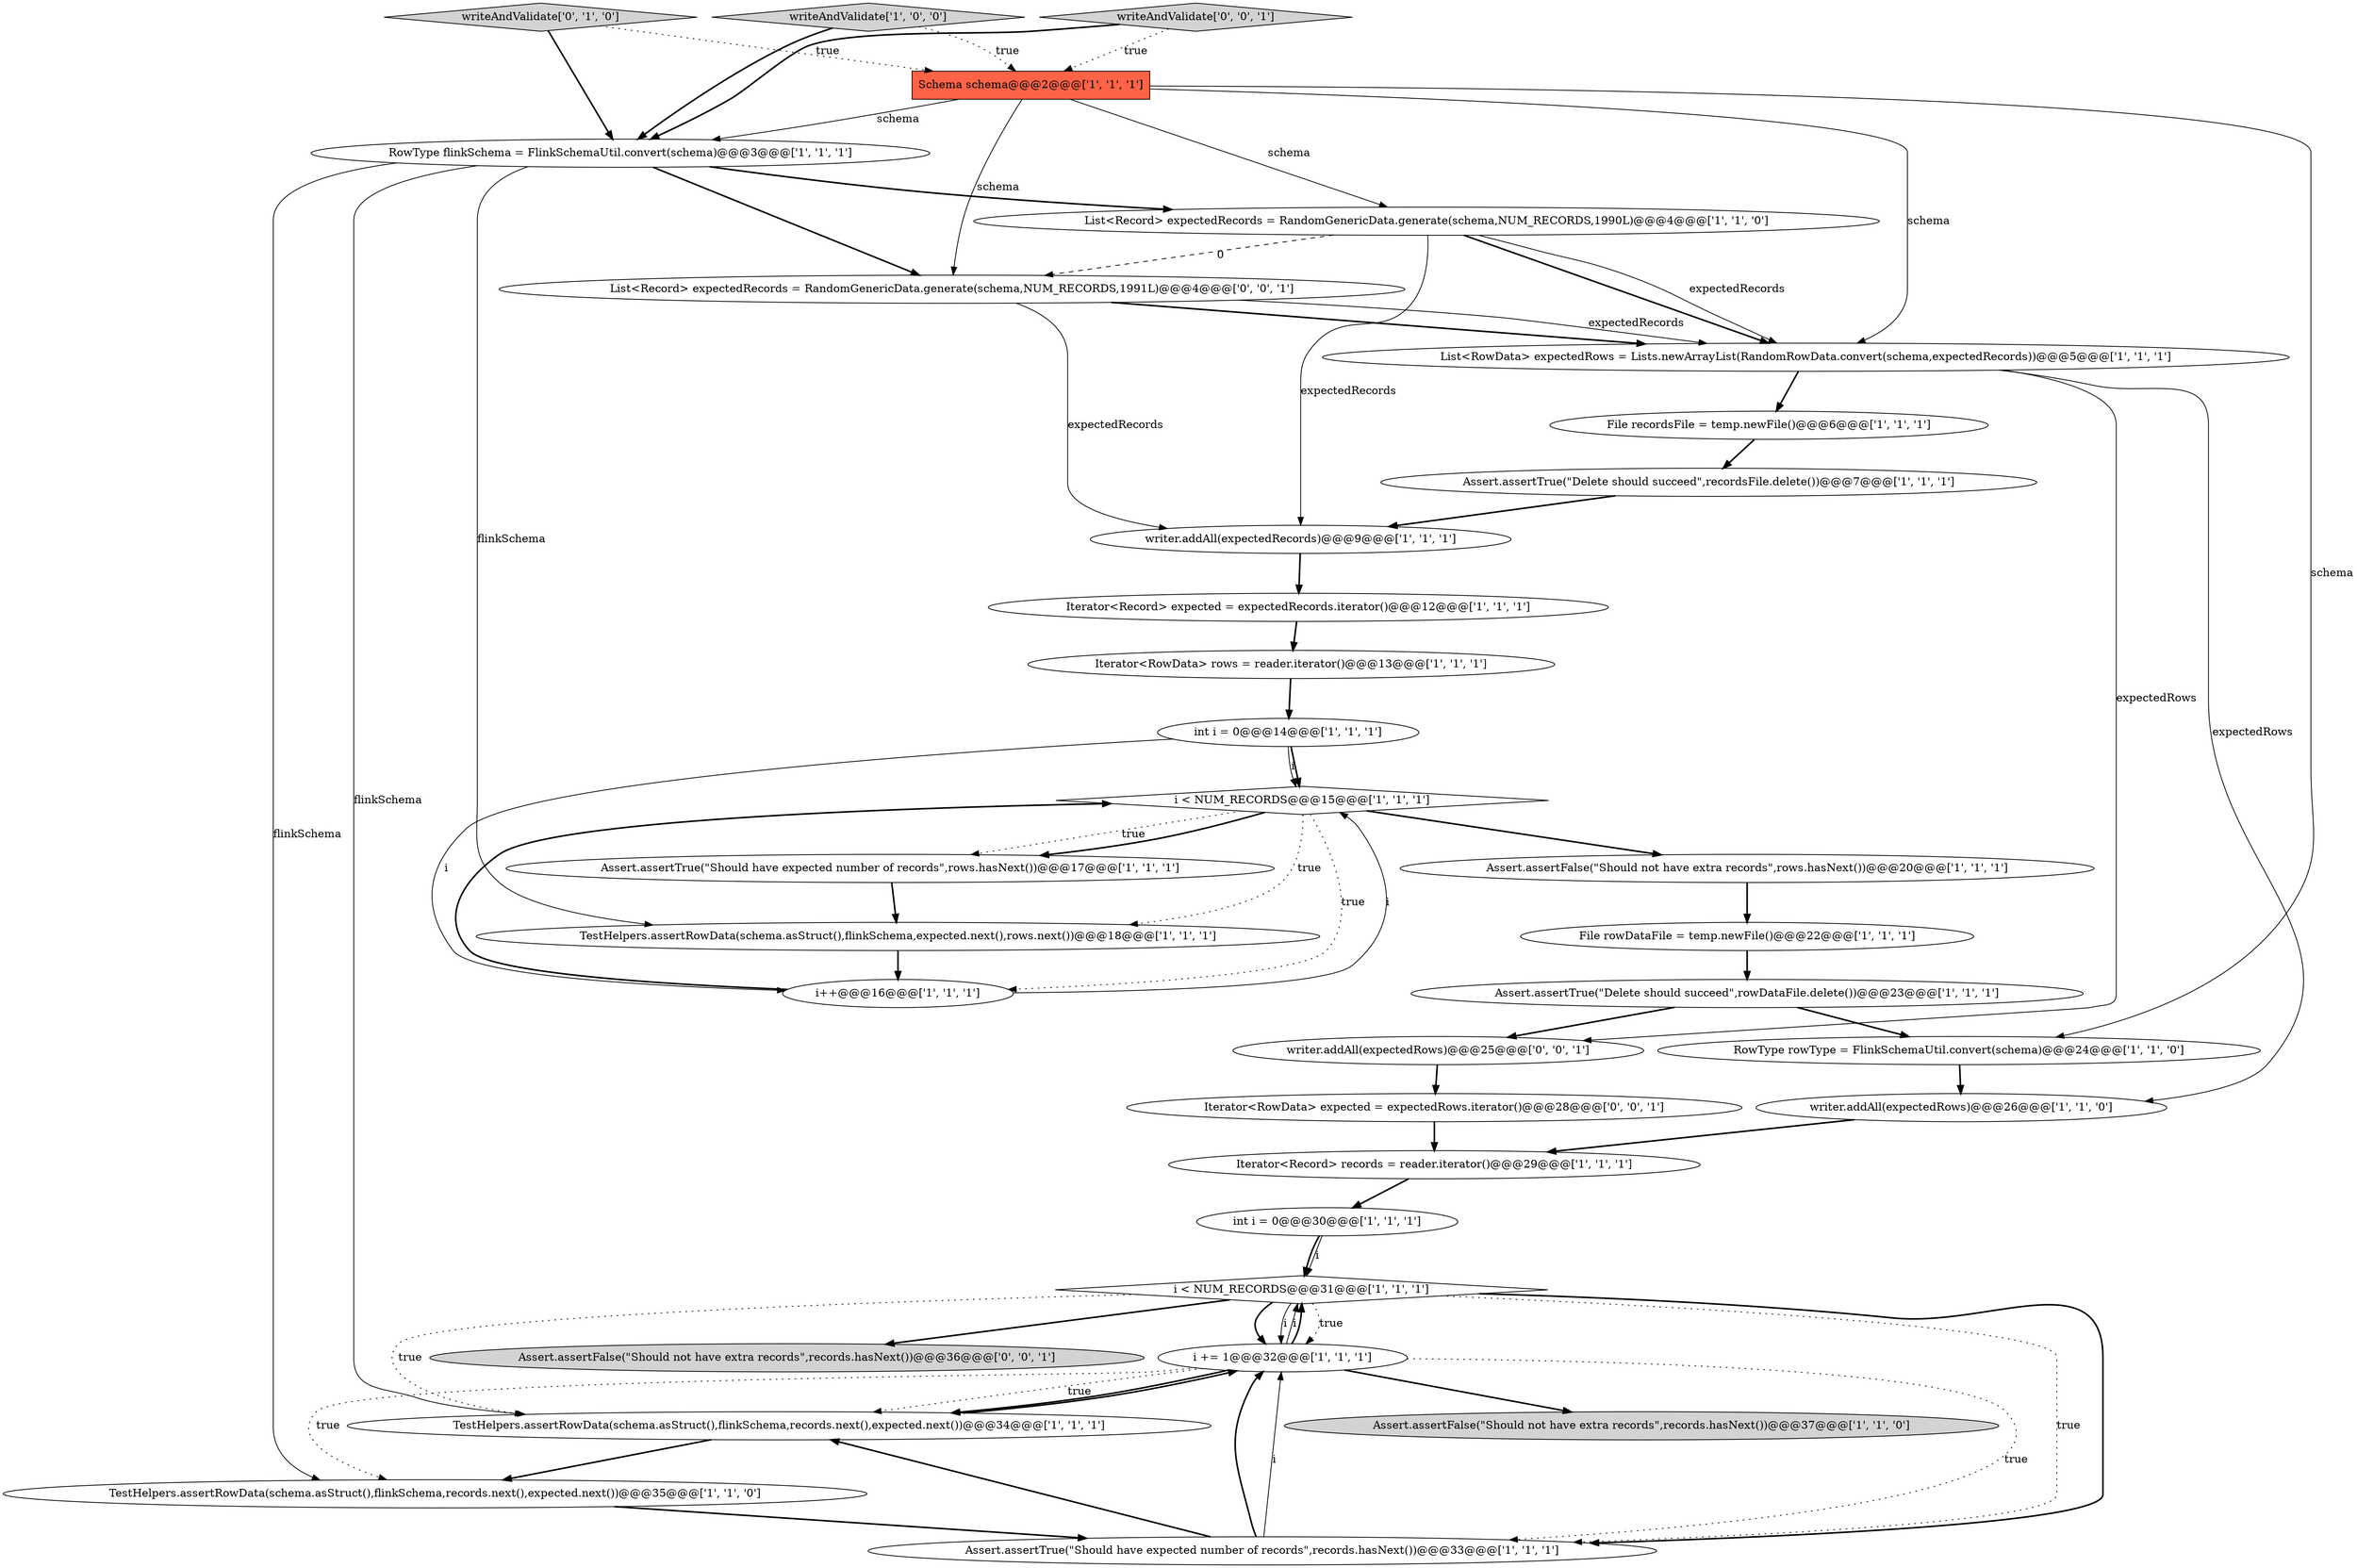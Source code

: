 digraph {
18 [style = filled, label = "Assert.assertTrue(\"Delete should succeed\",recordsFile.delete())@@@7@@@['1', '1', '1']", fillcolor = white, shape = ellipse image = "AAA0AAABBB1BBB"];
26 [style = filled, label = "i += 1@@@32@@@['1', '1', '1']", fillcolor = white, shape = ellipse image = "AAA0AAABBB1BBB"];
16 [style = filled, label = "File rowDataFile = temp.newFile()@@@22@@@['1', '1', '1']", fillcolor = white, shape = ellipse image = "AAA0AAABBB1BBB"];
23 [style = filled, label = "RowType rowType = FlinkSchemaUtil.convert(schema)@@@24@@@['1', '1', '0']", fillcolor = white, shape = ellipse image = "AAA0AAABBB1BBB"];
13 [style = filled, label = "TestHelpers.assertRowData(schema.asStruct(),flinkSchema,expected.next(),rows.next())@@@18@@@['1', '1', '1']", fillcolor = white, shape = ellipse image = "AAA0AAABBB1BBB"];
15 [style = filled, label = "TestHelpers.assertRowData(schema.asStruct(),flinkSchema,records.next(),expected.next())@@@34@@@['1', '1', '1']", fillcolor = white, shape = ellipse image = "AAA0AAABBB1BBB"];
10 [style = filled, label = "i < NUM_RECORDS@@@15@@@['1', '1', '1']", fillcolor = white, shape = diamond image = "AAA0AAABBB1BBB"];
2 [style = filled, label = "Assert.assertTrue(\"Delete should succeed\",rowDataFile.delete())@@@23@@@['1', '1', '1']", fillcolor = white, shape = ellipse image = "AAA0AAABBB1BBB"];
3 [style = filled, label = "Assert.assertFalse(\"Should not have extra records\",records.hasNext())@@@37@@@['1', '1', '0']", fillcolor = lightgray, shape = ellipse image = "AAA0AAABBB1BBB"];
5 [style = filled, label = "Assert.assertTrue(\"Should have expected number of records\",records.hasNext())@@@33@@@['1', '1', '1']", fillcolor = white, shape = ellipse image = "AAA0AAABBB1BBB"];
32 [style = filled, label = "Iterator<RowData> expected = expectedRows.iterator()@@@28@@@['0', '0', '1']", fillcolor = white, shape = ellipse image = "AAA0AAABBB3BBB"];
27 [style = filled, label = "writer.addAll(expectedRows)@@@26@@@['1', '1', '0']", fillcolor = white, shape = ellipse image = "AAA0AAABBB1BBB"];
21 [style = filled, label = "File recordsFile = temp.newFile()@@@6@@@['1', '1', '1']", fillcolor = white, shape = ellipse image = "AAA0AAABBB1BBB"];
20 [style = filled, label = "int i = 0@@@30@@@['1', '1', '1']", fillcolor = white, shape = ellipse image = "AAA0AAABBB1BBB"];
4 [style = filled, label = "List<Record> expectedRecords = RandomGenericData.generate(schema,NUM_RECORDS,1990L)@@@4@@@['1', '1', '0']", fillcolor = white, shape = ellipse image = "AAA0AAABBB1BBB"];
1 [style = filled, label = "Assert.assertTrue(\"Should have expected number of records\",rows.hasNext())@@@17@@@['1', '1', '1']", fillcolor = white, shape = ellipse image = "AAA0AAABBB1BBB"];
31 [style = filled, label = "writeAndValidate['0', '0', '1']", fillcolor = lightgray, shape = diamond image = "AAA0AAABBB3BBB"];
14 [style = filled, label = "int i = 0@@@14@@@['1', '1', '1']", fillcolor = white, shape = ellipse image = "AAA0AAABBB1BBB"];
24 [style = filled, label = "TestHelpers.assertRowData(schema.asStruct(),flinkSchema,records.next(),expected.next())@@@35@@@['1', '1', '0']", fillcolor = white, shape = ellipse image = "AAA0AAABBB1BBB"];
8 [style = filled, label = "Schema schema@@@2@@@['1', '1', '1']", fillcolor = tomato, shape = box image = "AAA0AAABBB1BBB"];
19 [style = filled, label = "Iterator<Record> expected = expectedRecords.iterator()@@@12@@@['1', '1', '1']", fillcolor = white, shape = ellipse image = "AAA0AAABBB1BBB"];
6 [style = filled, label = "i++@@@16@@@['1', '1', '1']", fillcolor = white, shape = ellipse image = "AAA0AAABBB1BBB"];
22 [style = filled, label = "Iterator<Record> records = reader.iterator()@@@29@@@['1', '1', '1']", fillcolor = white, shape = ellipse image = "AAA0AAABBB1BBB"];
11 [style = filled, label = "Iterator<RowData> rows = reader.iterator()@@@13@@@['1', '1', '1']", fillcolor = white, shape = ellipse image = "AAA0AAABBB1BBB"];
30 [style = filled, label = "Assert.assertFalse(\"Should not have extra records\",records.hasNext())@@@36@@@['0', '0', '1']", fillcolor = lightgray, shape = ellipse image = "AAA0AAABBB3BBB"];
25 [style = filled, label = "List<RowData> expectedRows = Lists.newArrayList(RandomRowData.convert(schema,expectedRecords))@@@5@@@['1', '1', '1']", fillcolor = white, shape = ellipse image = "AAA0AAABBB1BBB"];
9 [style = filled, label = "writer.addAll(expectedRecords)@@@9@@@['1', '1', '1']", fillcolor = white, shape = ellipse image = "AAA0AAABBB1BBB"];
17 [style = filled, label = "RowType flinkSchema = FlinkSchemaUtil.convert(schema)@@@3@@@['1', '1', '1']", fillcolor = white, shape = ellipse image = "AAA0AAABBB1BBB"];
33 [style = filled, label = "List<Record> expectedRecords = RandomGenericData.generate(schema,NUM_RECORDS,1991L)@@@4@@@['0', '0', '1']", fillcolor = white, shape = ellipse image = "AAA0AAABBB3BBB"];
12 [style = filled, label = "Assert.assertFalse(\"Should not have extra records\",rows.hasNext())@@@20@@@['1', '1', '1']", fillcolor = white, shape = ellipse image = "AAA0AAABBB1BBB"];
29 [style = filled, label = "writer.addAll(expectedRows)@@@25@@@['0', '0', '1']", fillcolor = white, shape = ellipse image = "AAA0AAABBB3BBB"];
7 [style = filled, label = "writeAndValidate['1', '0', '0']", fillcolor = lightgray, shape = diamond image = "AAA0AAABBB1BBB"];
28 [style = filled, label = "writeAndValidate['0', '1', '0']", fillcolor = lightgray, shape = diamond image = "AAA0AAABBB2BBB"];
0 [style = filled, label = "i < NUM_RECORDS@@@31@@@['1', '1', '1']", fillcolor = white, shape = diamond image = "AAA0AAABBB1BBB"];
26->15 [style = dotted, label="true"];
9->19 [style = bold, label=""];
17->24 [style = solid, label="flinkSchema"];
8->33 [style = solid, label="schema"];
10->13 [style = dotted, label="true"];
25->29 [style = solid, label="expectedRows"];
10->1 [style = dotted, label="true"];
26->0 [style = solid, label="i"];
31->8 [style = dotted, label="true"];
4->25 [style = bold, label=""];
7->8 [style = dotted, label="true"];
8->25 [style = solid, label="schema"];
25->27 [style = solid, label="expectedRows"];
4->25 [style = solid, label="expectedRecords"];
13->6 [style = bold, label=""];
17->13 [style = solid, label="flinkSchema"];
23->27 [style = bold, label=""];
14->10 [style = solid, label="i"];
28->17 [style = bold, label=""];
6->10 [style = solid, label="i"];
15->24 [style = bold, label=""];
22->20 [style = bold, label=""];
0->26 [style = dotted, label="true"];
4->9 [style = solid, label="expectedRecords"];
5->26 [style = bold, label=""];
11->14 [style = bold, label=""];
5->26 [style = solid, label="i"];
27->22 [style = bold, label=""];
12->16 [style = bold, label=""];
10->12 [style = bold, label=""];
6->10 [style = bold, label=""];
17->4 [style = bold, label=""];
25->21 [style = bold, label=""];
10->1 [style = bold, label=""];
16->2 [style = bold, label=""];
0->5 [style = dotted, label="true"];
33->9 [style = solid, label="expectedRecords"];
18->9 [style = bold, label=""];
26->15 [style = bold, label=""];
2->29 [style = bold, label=""];
29->32 [style = bold, label=""];
19->11 [style = bold, label=""];
31->17 [style = bold, label=""];
26->24 [style = dotted, label="true"];
21->18 [style = bold, label=""];
15->26 [style = bold, label=""];
26->5 [style = dotted, label="true"];
8->4 [style = solid, label="schema"];
20->0 [style = solid, label="i"];
0->26 [style = bold, label=""];
0->15 [style = dotted, label="true"];
8->17 [style = solid, label="schema"];
4->33 [style = dashed, label="0"];
32->22 [style = bold, label=""];
7->17 [style = bold, label=""];
10->6 [style = dotted, label="true"];
0->30 [style = bold, label=""];
33->25 [style = solid, label="expectedRecords"];
28->8 [style = dotted, label="true"];
8->23 [style = solid, label="schema"];
17->15 [style = solid, label="flinkSchema"];
1->13 [style = bold, label=""];
0->5 [style = bold, label=""];
20->0 [style = bold, label=""];
26->3 [style = bold, label=""];
14->10 [style = bold, label=""];
24->5 [style = bold, label=""];
33->25 [style = bold, label=""];
26->0 [style = bold, label=""];
2->23 [style = bold, label=""];
17->33 [style = bold, label=""];
5->15 [style = bold, label=""];
14->6 [style = solid, label="i"];
0->26 [style = solid, label="i"];
}
